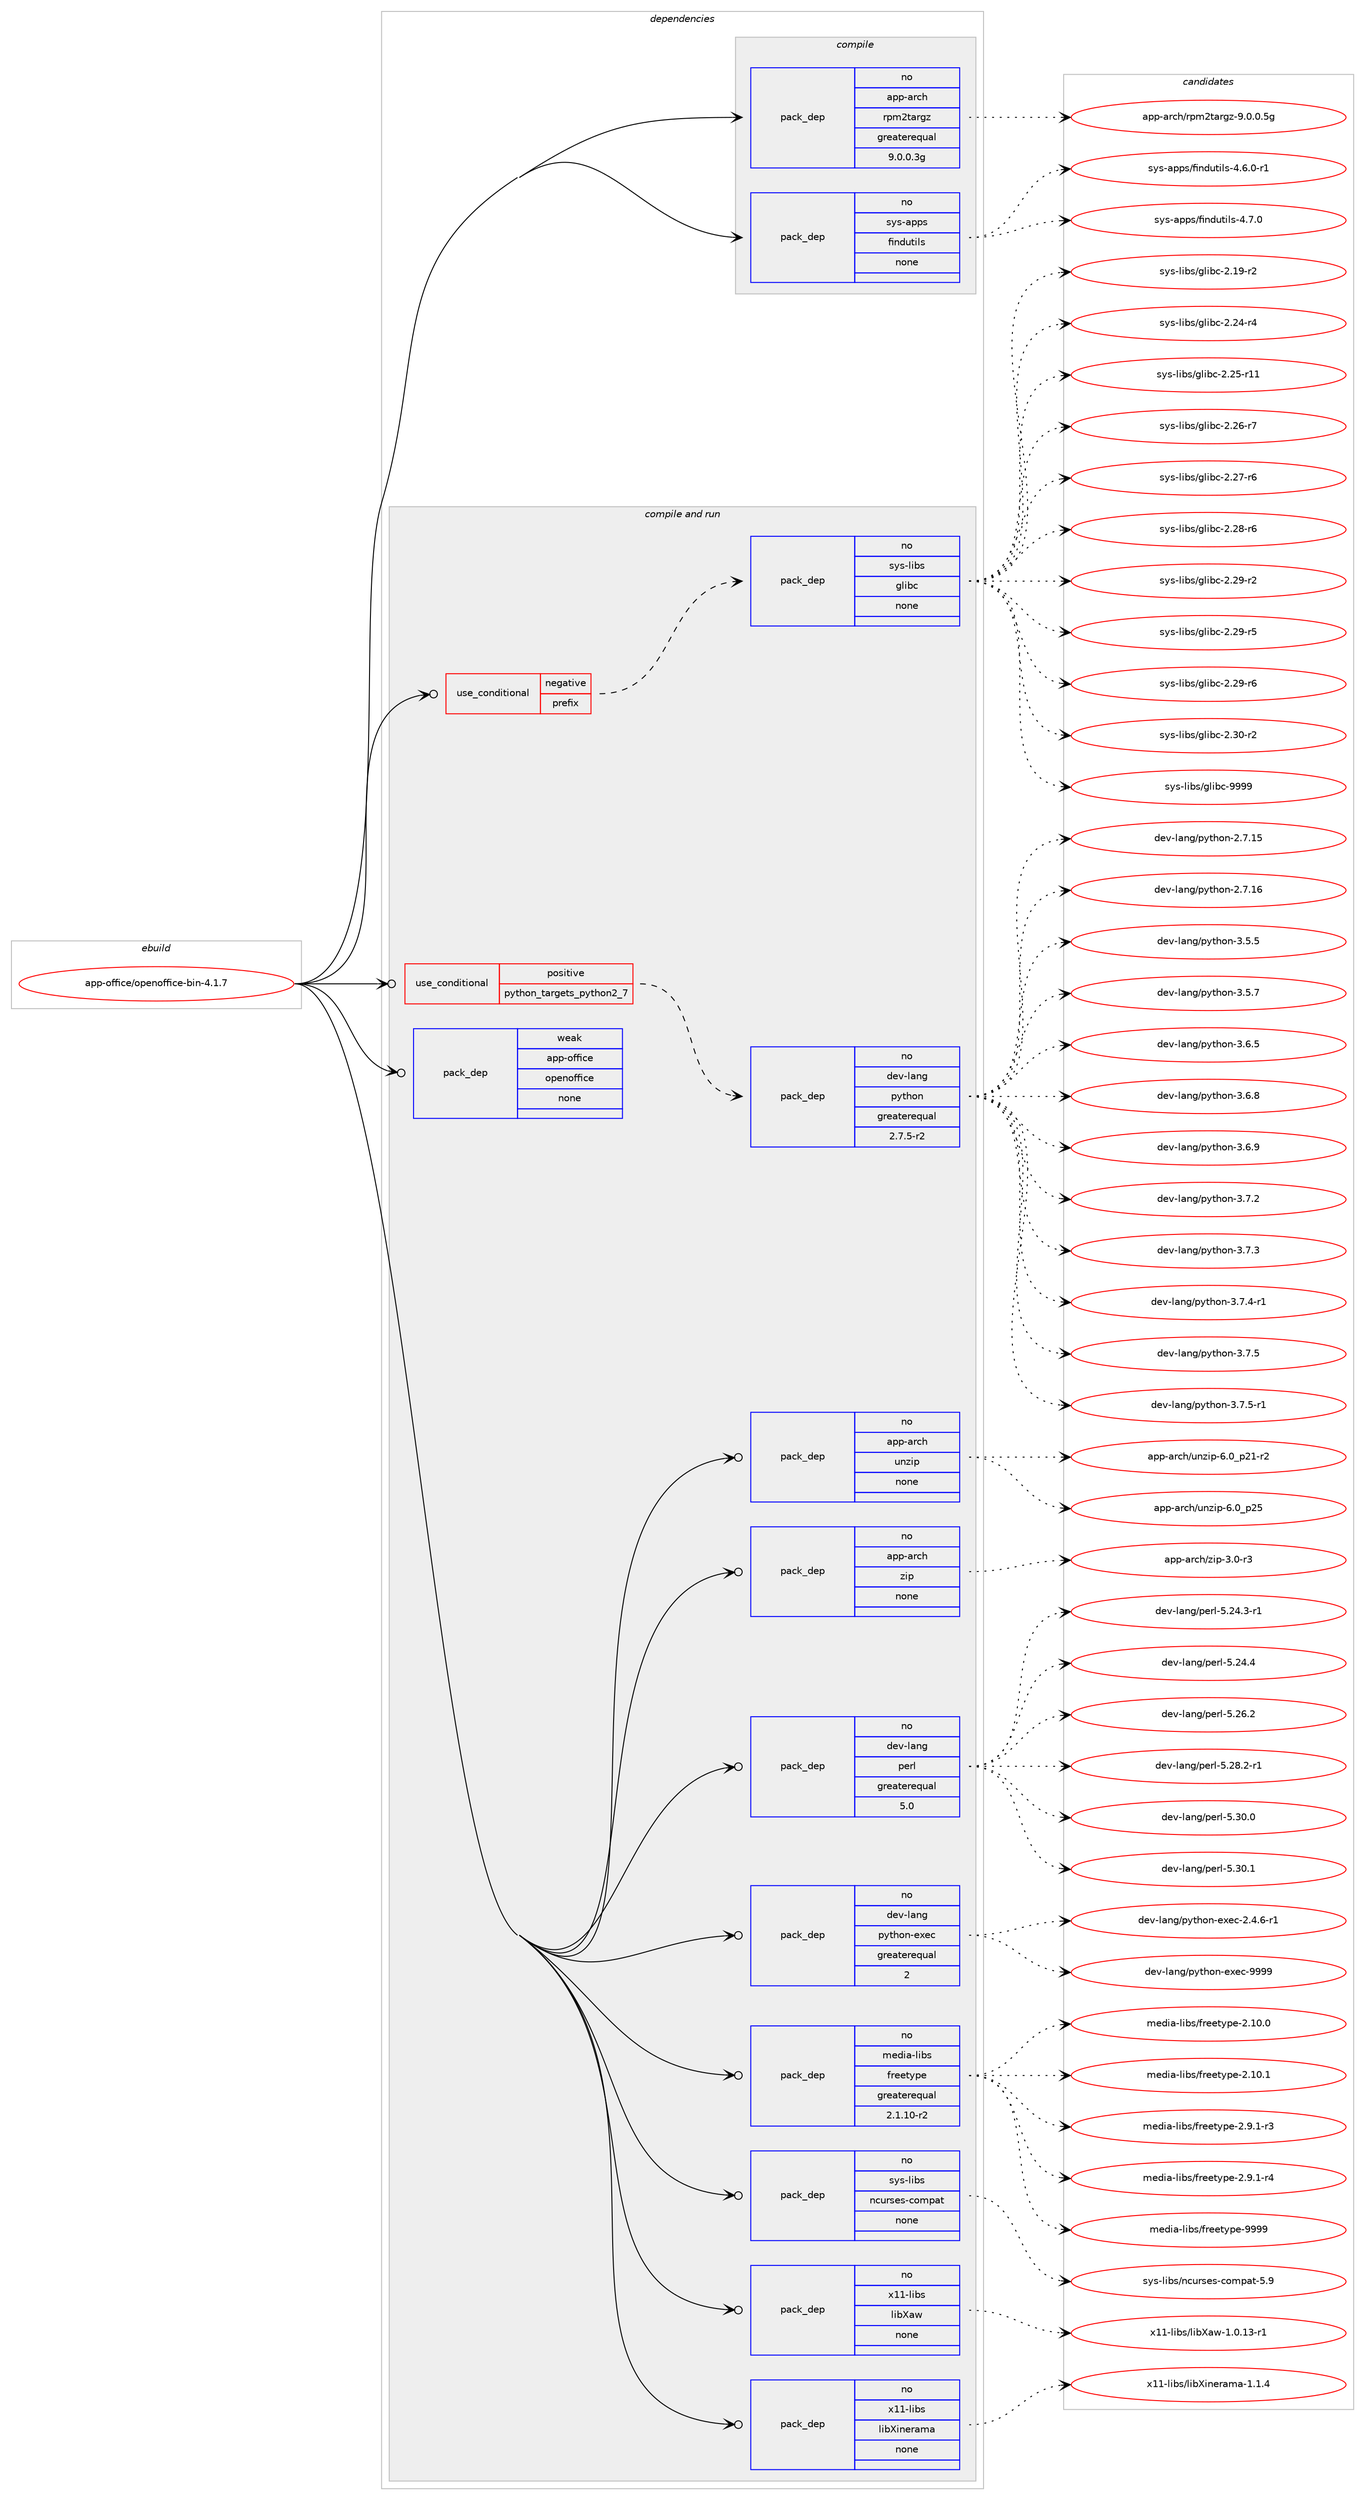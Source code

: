 digraph prolog {

# *************
# Graph options
# *************

newrank=true;
concentrate=true;
compound=true;
graph [rankdir=LR,fontname=Helvetica,fontsize=10,ranksep=1.5];#, ranksep=2.5, nodesep=0.2];
edge  [arrowhead=vee];
node  [fontname=Helvetica,fontsize=10];

# **********
# The ebuild
# **********

subgraph cluster_leftcol {
color=gray;
rank=same;
label=<<i>ebuild</i>>;
id [label="app-office/openoffice-bin-4.1.7", color=red, width=4, href="../app-office/openoffice-bin-4.1.7.svg"];
}

# ****************
# The dependencies
# ****************

subgraph cluster_midcol {
color=gray;
label=<<i>dependencies</i>>;
subgraph cluster_compile {
fillcolor="#eeeeee";
style=filled;
label=<<i>compile</i>>;
subgraph pack374464 {
dependency503768 [label=<<TABLE BORDER="0" CELLBORDER="1" CELLSPACING="0" CELLPADDING="4" WIDTH="220"><TR><TD ROWSPAN="6" CELLPADDING="30">pack_dep</TD></TR><TR><TD WIDTH="110">no</TD></TR><TR><TD>app-arch</TD></TR><TR><TD>rpm2targz</TD></TR><TR><TD>greaterequal</TD></TR><TR><TD>9.0.0.3g</TD></TR></TABLE>>, shape=none, color=blue];
}
id:e -> dependency503768:w [weight=20,style="solid",arrowhead="vee"];
subgraph pack374465 {
dependency503769 [label=<<TABLE BORDER="0" CELLBORDER="1" CELLSPACING="0" CELLPADDING="4" WIDTH="220"><TR><TD ROWSPAN="6" CELLPADDING="30">pack_dep</TD></TR><TR><TD WIDTH="110">no</TD></TR><TR><TD>sys-apps</TD></TR><TR><TD>findutils</TD></TR><TR><TD>none</TD></TR><TR><TD></TD></TR></TABLE>>, shape=none, color=blue];
}
id:e -> dependency503769:w [weight=20,style="solid",arrowhead="vee"];
}
subgraph cluster_compileandrun {
fillcolor="#eeeeee";
style=filled;
label=<<i>compile and run</i>>;
subgraph cond120203 {
dependency503770 [label=<<TABLE BORDER="0" CELLBORDER="1" CELLSPACING="0" CELLPADDING="4"><TR><TD ROWSPAN="3" CELLPADDING="10">use_conditional</TD></TR><TR><TD>negative</TD></TR><TR><TD>prefix</TD></TR></TABLE>>, shape=none, color=red];
subgraph pack374466 {
dependency503771 [label=<<TABLE BORDER="0" CELLBORDER="1" CELLSPACING="0" CELLPADDING="4" WIDTH="220"><TR><TD ROWSPAN="6" CELLPADDING="30">pack_dep</TD></TR><TR><TD WIDTH="110">no</TD></TR><TR><TD>sys-libs</TD></TR><TR><TD>glibc</TD></TR><TR><TD>none</TD></TR><TR><TD></TD></TR></TABLE>>, shape=none, color=blue];
}
dependency503770:e -> dependency503771:w [weight=20,style="dashed",arrowhead="vee"];
}
id:e -> dependency503770:w [weight=20,style="solid",arrowhead="odotvee"];
subgraph cond120204 {
dependency503772 [label=<<TABLE BORDER="0" CELLBORDER="1" CELLSPACING="0" CELLPADDING="4"><TR><TD ROWSPAN="3" CELLPADDING="10">use_conditional</TD></TR><TR><TD>positive</TD></TR><TR><TD>python_targets_python2_7</TD></TR></TABLE>>, shape=none, color=red];
subgraph pack374467 {
dependency503773 [label=<<TABLE BORDER="0" CELLBORDER="1" CELLSPACING="0" CELLPADDING="4" WIDTH="220"><TR><TD ROWSPAN="6" CELLPADDING="30">pack_dep</TD></TR><TR><TD WIDTH="110">no</TD></TR><TR><TD>dev-lang</TD></TR><TR><TD>python</TD></TR><TR><TD>greaterequal</TD></TR><TR><TD>2.7.5-r2</TD></TR></TABLE>>, shape=none, color=blue];
}
dependency503772:e -> dependency503773:w [weight=20,style="dashed",arrowhead="vee"];
}
id:e -> dependency503772:w [weight=20,style="solid",arrowhead="odotvee"];
subgraph pack374468 {
dependency503774 [label=<<TABLE BORDER="0" CELLBORDER="1" CELLSPACING="0" CELLPADDING="4" WIDTH="220"><TR><TD ROWSPAN="6" CELLPADDING="30">pack_dep</TD></TR><TR><TD WIDTH="110">no</TD></TR><TR><TD>app-arch</TD></TR><TR><TD>unzip</TD></TR><TR><TD>none</TD></TR><TR><TD></TD></TR></TABLE>>, shape=none, color=blue];
}
id:e -> dependency503774:w [weight=20,style="solid",arrowhead="odotvee"];
subgraph pack374469 {
dependency503775 [label=<<TABLE BORDER="0" CELLBORDER="1" CELLSPACING="0" CELLPADDING="4" WIDTH="220"><TR><TD ROWSPAN="6" CELLPADDING="30">pack_dep</TD></TR><TR><TD WIDTH="110">no</TD></TR><TR><TD>app-arch</TD></TR><TR><TD>zip</TD></TR><TR><TD>none</TD></TR><TR><TD></TD></TR></TABLE>>, shape=none, color=blue];
}
id:e -> dependency503775:w [weight=20,style="solid",arrowhead="odotvee"];
subgraph pack374470 {
dependency503776 [label=<<TABLE BORDER="0" CELLBORDER="1" CELLSPACING="0" CELLPADDING="4" WIDTH="220"><TR><TD ROWSPAN="6" CELLPADDING="30">pack_dep</TD></TR><TR><TD WIDTH="110">no</TD></TR><TR><TD>dev-lang</TD></TR><TR><TD>perl</TD></TR><TR><TD>greaterequal</TD></TR><TR><TD>5.0</TD></TR></TABLE>>, shape=none, color=blue];
}
id:e -> dependency503776:w [weight=20,style="solid",arrowhead="odotvee"];
subgraph pack374471 {
dependency503777 [label=<<TABLE BORDER="0" CELLBORDER="1" CELLSPACING="0" CELLPADDING="4" WIDTH="220"><TR><TD ROWSPAN="6" CELLPADDING="30">pack_dep</TD></TR><TR><TD WIDTH="110">no</TD></TR><TR><TD>dev-lang</TD></TR><TR><TD>python-exec</TD></TR><TR><TD>greaterequal</TD></TR><TR><TD>2</TD></TR></TABLE>>, shape=none, color=blue];
}
id:e -> dependency503777:w [weight=20,style="solid",arrowhead="odotvee"];
subgraph pack374472 {
dependency503778 [label=<<TABLE BORDER="0" CELLBORDER="1" CELLSPACING="0" CELLPADDING="4" WIDTH="220"><TR><TD ROWSPAN="6" CELLPADDING="30">pack_dep</TD></TR><TR><TD WIDTH="110">no</TD></TR><TR><TD>media-libs</TD></TR><TR><TD>freetype</TD></TR><TR><TD>greaterequal</TD></TR><TR><TD>2.1.10-r2</TD></TR></TABLE>>, shape=none, color=blue];
}
id:e -> dependency503778:w [weight=20,style="solid",arrowhead="odotvee"];
subgraph pack374473 {
dependency503779 [label=<<TABLE BORDER="0" CELLBORDER="1" CELLSPACING="0" CELLPADDING="4" WIDTH="220"><TR><TD ROWSPAN="6" CELLPADDING="30">pack_dep</TD></TR><TR><TD WIDTH="110">no</TD></TR><TR><TD>sys-libs</TD></TR><TR><TD>ncurses-compat</TD></TR><TR><TD>none</TD></TR><TR><TD></TD></TR></TABLE>>, shape=none, color=blue];
}
id:e -> dependency503779:w [weight=20,style="solid",arrowhead="odotvee"];
subgraph pack374474 {
dependency503780 [label=<<TABLE BORDER="0" CELLBORDER="1" CELLSPACING="0" CELLPADDING="4" WIDTH="220"><TR><TD ROWSPAN="6" CELLPADDING="30">pack_dep</TD></TR><TR><TD WIDTH="110">no</TD></TR><TR><TD>x11-libs</TD></TR><TR><TD>libXaw</TD></TR><TR><TD>none</TD></TR><TR><TD></TD></TR></TABLE>>, shape=none, color=blue];
}
id:e -> dependency503780:w [weight=20,style="solid",arrowhead="odotvee"];
subgraph pack374475 {
dependency503781 [label=<<TABLE BORDER="0" CELLBORDER="1" CELLSPACING="0" CELLPADDING="4" WIDTH="220"><TR><TD ROWSPAN="6" CELLPADDING="30">pack_dep</TD></TR><TR><TD WIDTH="110">no</TD></TR><TR><TD>x11-libs</TD></TR><TR><TD>libXinerama</TD></TR><TR><TD>none</TD></TR><TR><TD></TD></TR></TABLE>>, shape=none, color=blue];
}
id:e -> dependency503781:w [weight=20,style="solid",arrowhead="odotvee"];
subgraph pack374476 {
dependency503782 [label=<<TABLE BORDER="0" CELLBORDER="1" CELLSPACING="0" CELLPADDING="4" WIDTH="220"><TR><TD ROWSPAN="6" CELLPADDING="30">pack_dep</TD></TR><TR><TD WIDTH="110">weak</TD></TR><TR><TD>app-office</TD></TR><TR><TD>openoffice</TD></TR><TR><TD>none</TD></TR><TR><TD></TD></TR></TABLE>>, shape=none, color=blue];
}
id:e -> dependency503782:w [weight=20,style="solid",arrowhead="odotvee"];
}
subgraph cluster_run {
fillcolor="#eeeeee";
style=filled;
label=<<i>run</i>>;
}
}

# **************
# The candidates
# **************

subgraph cluster_choices {
rank=same;
color=gray;
label=<<i>candidates</i>>;

subgraph choice374464 {
color=black;
nodesep=1;
choice971121124597114991044711411210950116971141031224557464846484653103 [label="app-arch/rpm2targz-9.0.0.5g", color=red, width=4,href="../app-arch/rpm2targz-9.0.0.5g.svg"];
dependency503768:e -> choice971121124597114991044711411210950116971141031224557464846484653103:w [style=dotted,weight="100"];
}
subgraph choice374465 {
color=black;
nodesep=1;
choice1151211154597112112115471021051101001171161051081154552465446484511449 [label="sys-apps/findutils-4.6.0-r1", color=red, width=4,href="../sys-apps/findutils-4.6.0-r1.svg"];
choice115121115459711211211547102105110100117116105108115455246554648 [label="sys-apps/findutils-4.7.0", color=red, width=4,href="../sys-apps/findutils-4.7.0.svg"];
dependency503769:e -> choice1151211154597112112115471021051101001171161051081154552465446484511449:w [style=dotted,weight="100"];
dependency503769:e -> choice115121115459711211211547102105110100117116105108115455246554648:w [style=dotted,weight="100"];
}
subgraph choice374466 {
color=black;
nodesep=1;
choice115121115451081059811547103108105989945504649574511450 [label="sys-libs/glibc-2.19-r2", color=red, width=4,href="../sys-libs/glibc-2.19-r2.svg"];
choice115121115451081059811547103108105989945504650524511452 [label="sys-libs/glibc-2.24-r4", color=red, width=4,href="../sys-libs/glibc-2.24-r4.svg"];
choice11512111545108105981154710310810598994550465053451144949 [label="sys-libs/glibc-2.25-r11", color=red, width=4,href="../sys-libs/glibc-2.25-r11.svg"];
choice115121115451081059811547103108105989945504650544511455 [label="sys-libs/glibc-2.26-r7", color=red, width=4,href="../sys-libs/glibc-2.26-r7.svg"];
choice115121115451081059811547103108105989945504650554511454 [label="sys-libs/glibc-2.27-r6", color=red, width=4,href="../sys-libs/glibc-2.27-r6.svg"];
choice115121115451081059811547103108105989945504650564511454 [label="sys-libs/glibc-2.28-r6", color=red, width=4,href="../sys-libs/glibc-2.28-r6.svg"];
choice115121115451081059811547103108105989945504650574511450 [label="sys-libs/glibc-2.29-r2", color=red, width=4,href="../sys-libs/glibc-2.29-r2.svg"];
choice115121115451081059811547103108105989945504650574511453 [label="sys-libs/glibc-2.29-r5", color=red, width=4,href="../sys-libs/glibc-2.29-r5.svg"];
choice115121115451081059811547103108105989945504650574511454 [label="sys-libs/glibc-2.29-r6", color=red, width=4,href="../sys-libs/glibc-2.29-r6.svg"];
choice115121115451081059811547103108105989945504651484511450 [label="sys-libs/glibc-2.30-r2", color=red, width=4,href="../sys-libs/glibc-2.30-r2.svg"];
choice11512111545108105981154710310810598994557575757 [label="sys-libs/glibc-9999", color=red, width=4,href="../sys-libs/glibc-9999.svg"];
dependency503771:e -> choice115121115451081059811547103108105989945504649574511450:w [style=dotted,weight="100"];
dependency503771:e -> choice115121115451081059811547103108105989945504650524511452:w [style=dotted,weight="100"];
dependency503771:e -> choice11512111545108105981154710310810598994550465053451144949:w [style=dotted,weight="100"];
dependency503771:e -> choice115121115451081059811547103108105989945504650544511455:w [style=dotted,weight="100"];
dependency503771:e -> choice115121115451081059811547103108105989945504650554511454:w [style=dotted,weight="100"];
dependency503771:e -> choice115121115451081059811547103108105989945504650564511454:w [style=dotted,weight="100"];
dependency503771:e -> choice115121115451081059811547103108105989945504650574511450:w [style=dotted,weight="100"];
dependency503771:e -> choice115121115451081059811547103108105989945504650574511453:w [style=dotted,weight="100"];
dependency503771:e -> choice115121115451081059811547103108105989945504650574511454:w [style=dotted,weight="100"];
dependency503771:e -> choice115121115451081059811547103108105989945504651484511450:w [style=dotted,weight="100"];
dependency503771:e -> choice11512111545108105981154710310810598994557575757:w [style=dotted,weight="100"];
}
subgraph choice374467 {
color=black;
nodesep=1;
choice10010111845108971101034711212111610411111045504655464953 [label="dev-lang/python-2.7.15", color=red, width=4,href="../dev-lang/python-2.7.15.svg"];
choice10010111845108971101034711212111610411111045504655464954 [label="dev-lang/python-2.7.16", color=red, width=4,href="../dev-lang/python-2.7.16.svg"];
choice100101118451089711010347112121116104111110455146534653 [label="dev-lang/python-3.5.5", color=red, width=4,href="../dev-lang/python-3.5.5.svg"];
choice100101118451089711010347112121116104111110455146534655 [label="dev-lang/python-3.5.7", color=red, width=4,href="../dev-lang/python-3.5.7.svg"];
choice100101118451089711010347112121116104111110455146544653 [label="dev-lang/python-3.6.5", color=red, width=4,href="../dev-lang/python-3.6.5.svg"];
choice100101118451089711010347112121116104111110455146544656 [label="dev-lang/python-3.6.8", color=red, width=4,href="../dev-lang/python-3.6.8.svg"];
choice100101118451089711010347112121116104111110455146544657 [label="dev-lang/python-3.6.9", color=red, width=4,href="../dev-lang/python-3.6.9.svg"];
choice100101118451089711010347112121116104111110455146554650 [label="dev-lang/python-3.7.2", color=red, width=4,href="../dev-lang/python-3.7.2.svg"];
choice100101118451089711010347112121116104111110455146554651 [label="dev-lang/python-3.7.3", color=red, width=4,href="../dev-lang/python-3.7.3.svg"];
choice1001011184510897110103471121211161041111104551465546524511449 [label="dev-lang/python-3.7.4-r1", color=red, width=4,href="../dev-lang/python-3.7.4-r1.svg"];
choice100101118451089711010347112121116104111110455146554653 [label="dev-lang/python-3.7.5", color=red, width=4,href="../dev-lang/python-3.7.5.svg"];
choice1001011184510897110103471121211161041111104551465546534511449 [label="dev-lang/python-3.7.5-r1", color=red, width=4,href="../dev-lang/python-3.7.5-r1.svg"];
dependency503773:e -> choice10010111845108971101034711212111610411111045504655464953:w [style=dotted,weight="100"];
dependency503773:e -> choice10010111845108971101034711212111610411111045504655464954:w [style=dotted,weight="100"];
dependency503773:e -> choice100101118451089711010347112121116104111110455146534653:w [style=dotted,weight="100"];
dependency503773:e -> choice100101118451089711010347112121116104111110455146534655:w [style=dotted,weight="100"];
dependency503773:e -> choice100101118451089711010347112121116104111110455146544653:w [style=dotted,weight="100"];
dependency503773:e -> choice100101118451089711010347112121116104111110455146544656:w [style=dotted,weight="100"];
dependency503773:e -> choice100101118451089711010347112121116104111110455146544657:w [style=dotted,weight="100"];
dependency503773:e -> choice100101118451089711010347112121116104111110455146554650:w [style=dotted,weight="100"];
dependency503773:e -> choice100101118451089711010347112121116104111110455146554651:w [style=dotted,weight="100"];
dependency503773:e -> choice1001011184510897110103471121211161041111104551465546524511449:w [style=dotted,weight="100"];
dependency503773:e -> choice100101118451089711010347112121116104111110455146554653:w [style=dotted,weight="100"];
dependency503773:e -> choice1001011184510897110103471121211161041111104551465546534511449:w [style=dotted,weight="100"];
}
subgraph choice374468 {
color=black;
nodesep=1;
choice9711211245971149910447117110122105112455446489511250494511450 [label="app-arch/unzip-6.0_p21-r2", color=red, width=4,href="../app-arch/unzip-6.0_p21-r2.svg"];
choice971121124597114991044711711012210511245544648951125053 [label="app-arch/unzip-6.0_p25", color=red, width=4,href="../app-arch/unzip-6.0_p25.svg"];
dependency503774:e -> choice9711211245971149910447117110122105112455446489511250494511450:w [style=dotted,weight="100"];
dependency503774:e -> choice971121124597114991044711711012210511245544648951125053:w [style=dotted,weight="100"];
}
subgraph choice374469 {
color=black;
nodesep=1;
choice9711211245971149910447122105112455146484511451 [label="app-arch/zip-3.0-r3", color=red, width=4,href="../app-arch/zip-3.0-r3.svg"];
dependency503775:e -> choice9711211245971149910447122105112455146484511451:w [style=dotted,weight="100"];
}
subgraph choice374470 {
color=black;
nodesep=1;
choice100101118451089711010347112101114108455346505246514511449 [label="dev-lang/perl-5.24.3-r1", color=red, width=4,href="../dev-lang/perl-5.24.3-r1.svg"];
choice10010111845108971101034711210111410845534650524652 [label="dev-lang/perl-5.24.4", color=red, width=4,href="../dev-lang/perl-5.24.4.svg"];
choice10010111845108971101034711210111410845534650544650 [label="dev-lang/perl-5.26.2", color=red, width=4,href="../dev-lang/perl-5.26.2.svg"];
choice100101118451089711010347112101114108455346505646504511449 [label="dev-lang/perl-5.28.2-r1", color=red, width=4,href="../dev-lang/perl-5.28.2-r1.svg"];
choice10010111845108971101034711210111410845534651484648 [label="dev-lang/perl-5.30.0", color=red, width=4,href="../dev-lang/perl-5.30.0.svg"];
choice10010111845108971101034711210111410845534651484649 [label="dev-lang/perl-5.30.1", color=red, width=4,href="../dev-lang/perl-5.30.1.svg"];
dependency503776:e -> choice100101118451089711010347112101114108455346505246514511449:w [style=dotted,weight="100"];
dependency503776:e -> choice10010111845108971101034711210111410845534650524652:w [style=dotted,weight="100"];
dependency503776:e -> choice10010111845108971101034711210111410845534650544650:w [style=dotted,weight="100"];
dependency503776:e -> choice100101118451089711010347112101114108455346505646504511449:w [style=dotted,weight="100"];
dependency503776:e -> choice10010111845108971101034711210111410845534651484648:w [style=dotted,weight="100"];
dependency503776:e -> choice10010111845108971101034711210111410845534651484649:w [style=dotted,weight="100"];
}
subgraph choice374471 {
color=black;
nodesep=1;
choice10010111845108971101034711212111610411111045101120101994550465246544511449 [label="dev-lang/python-exec-2.4.6-r1", color=red, width=4,href="../dev-lang/python-exec-2.4.6-r1.svg"];
choice10010111845108971101034711212111610411111045101120101994557575757 [label="dev-lang/python-exec-9999", color=red, width=4,href="../dev-lang/python-exec-9999.svg"];
dependency503777:e -> choice10010111845108971101034711212111610411111045101120101994550465246544511449:w [style=dotted,weight="100"];
dependency503777:e -> choice10010111845108971101034711212111610411111045101120101994557575757:w [style=dotted,weight="100"];
}
subgraph choice374472 {
color=black;
nodesep=1;
choice1091011001059745108105981154710211410110111612111210145504649484648 [label="media-libs/freetype-2.10.0", color=red, width=4,href="../media-libs/freetype-2.10.0.svg"];
choice1091011001059745108105981154710211410110111612111210145504649484649 [label="media-libs/freetype-2.10.1", color=red, width=4,href="../media-libs/freetype-2.10.1.svg"];
choice109101100105974510810598115471021141011011161211121014550465746494511451 [label="media-libs/freetype-2.9.1-r3", color=red, width=4,href="../media-libs/freetype-2.9.1-r3.svg"];
choice109101100105974510810598115471021141011011161211121014550465746494511452 [label="media-libs/freetype-2.9.1-r4", color=red, width=4,href="../media-libs/freetype-2.9.1-r4.svg"];
choice109101100105974510810598115471021141011011161211121014557575757 [label="media-libs/freetype-9999", color=red, width=4,href="../media-libs/freetype-9999.svg"];
dependency503778:e -> choice1091011001059745108105981154710211410110111612111210145504649484648:w [style=dotted,weight="100"];
dependency503778:e -> choice1091011001059745108105981154710211410110111612111210145504649484649:w [style=dotted,weight="100"];
dependency503778:e -> choice109101100105974510810598115471021141011011161211121014550465746494511451:w [style=dotted,weight="100"];
dependency503778:e -> choice109101100105974510810598115471021141011011161211121014550465746494511452:w [style=dotted,weight="100"];
dependency503778:e -> choice109101100105974510810598115471021141011011161211121014557575757:w [style=dotted,weight="100"];
}
subgraph choice374473 {
color=black;
nodesep=1;
choice1151211154510810598115471109911711411510111545991111091129711645534657 [label="sys-libs/ncurses-compat-5.9", color=red, width=4,href="../sys-libs/ncurses-compat-5.9.svg"];
dependency503779:e -> choice1151211154510810598115471109911711411510111545991111091129711645534657:w [style=dotted,weight="100"];
}
subgraph choice374474 {
color=black;
nodesep=1;
choice1204949451081059811547108105988897119454946484649514511449 [label="x11-libs/libXaw-1.0.13-r1", color=red, width=4,href="../x11-libs/libXaw-1.0.13-r1.svg"];
dependency503780:e -> choice1204949451081059811547108105988897119454946484649514511449:w [style=dotted,weight="100"];
}
subgraph choice374475 {
color=black;
nodesep=1;
choice120494945108105981154710810598881051101011149710997454946494652 [label="x11-libs/libXinerama-1.1.4", color=red, width=4,href="../x11-libs/libXinerama-1.1.4.svg"];
dependency503781:e -> choice120494945108105981154710810598881051101011149710997454946494652:w [style=dotted,weight="100"];
}
subgraph choice374476 {
color=black;
nodesep=1;
}
}

}
